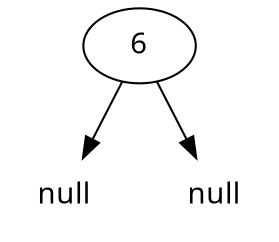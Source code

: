 digraph arbre {
    node [fontname="Courrier"];
    0 [label="6"];

    null01 [label="null" shape="plaintext"];
    null02 [label="null" shape="plaintext"];

    0 -> null01;
    0 -> null02;




}
